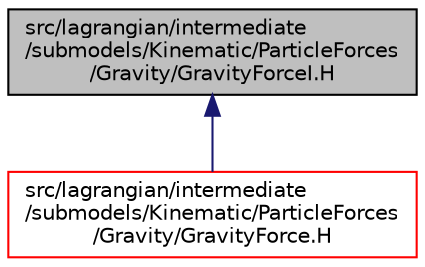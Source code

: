 digraph "src/lagrangian/intermediate/submodels/Kinematic/ParticleForces/Gravity/GravityForceI.H"
{
  bgcolor="transparent";
  edge [fontname="Helvetica",fontsize="10",labelfontname="Helvetica",labelfontsize="10"];
  node [fontname="Helvetica",fontsize="10",shape=record];
  Node1 [label="src/lagrangian/intermediate\l/submodels/Kinematic/ParticleForces\l/Gravity/GravityForceI.H",height=0.2,width=0.4,color="black", fillcolor="grey75", style="filled", fontcolor="black"];
  Node1 -> Node2 [dir="back",color="midnightblue",fontsize="10",style="solid",fontname="Helvetica"];
  Node2 [label="src/lagrangian/intermediate\l/submodels/Kinematic/ParticleForces\l/Gravity/GravityForce.H",height=0.2,width=0.4,color="red",URL="$a06850.html"];
}
